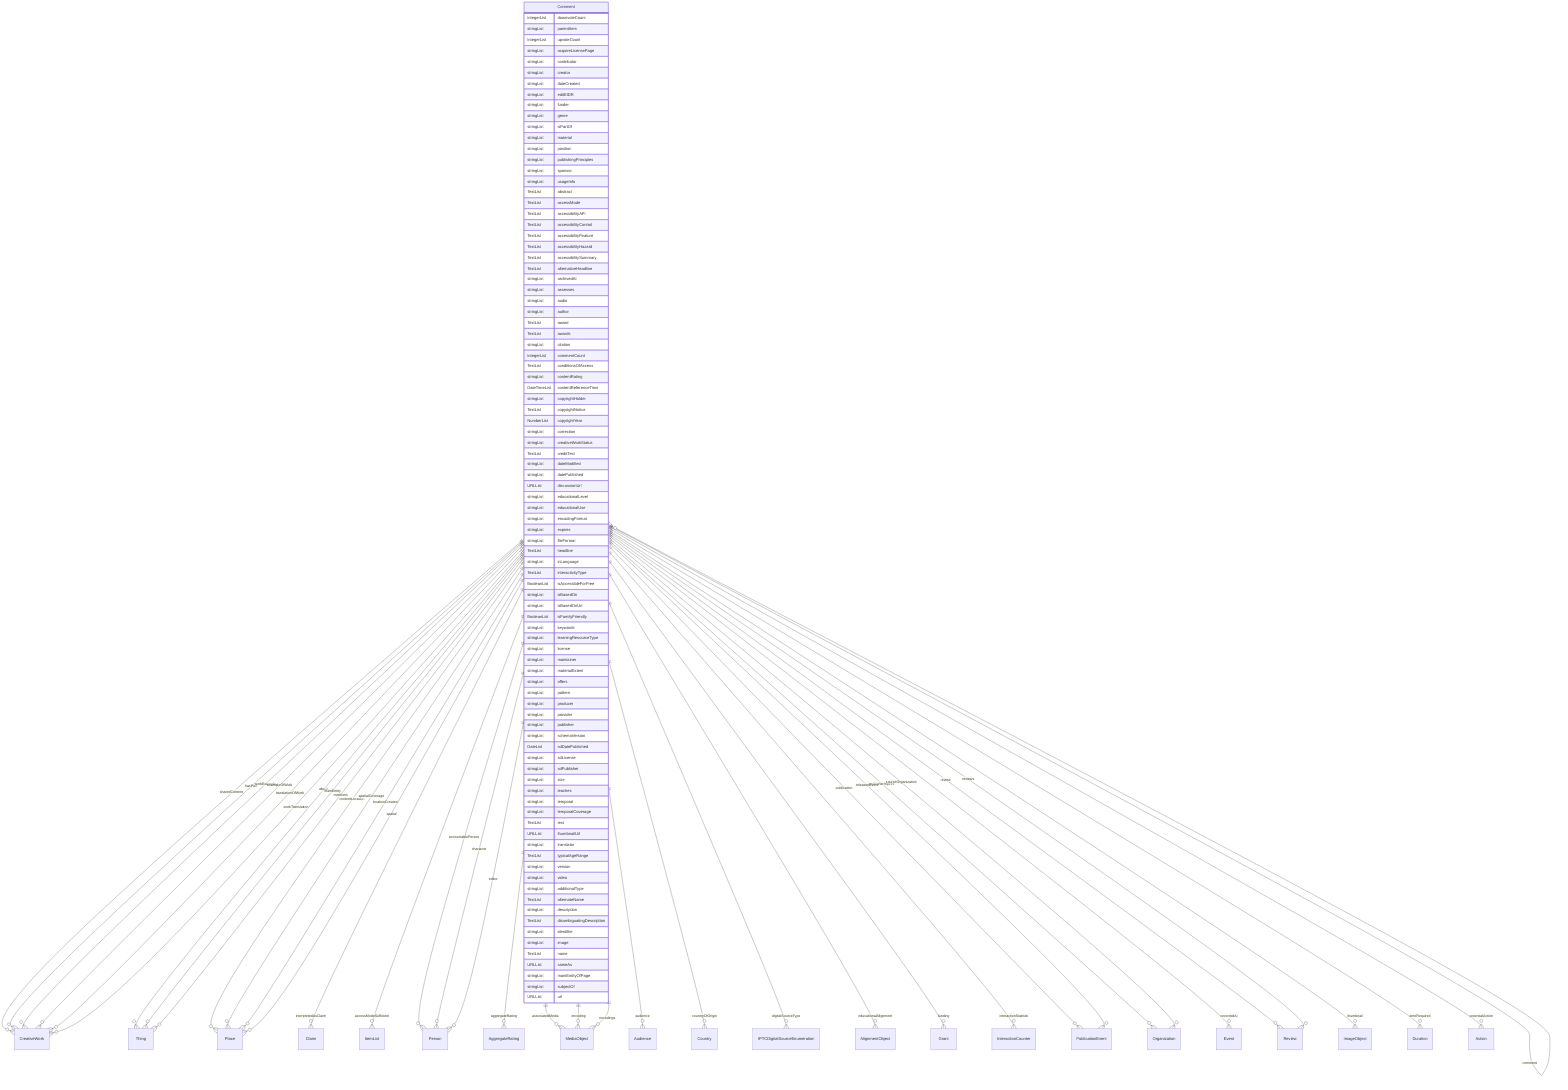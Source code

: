 erDiagram
Comment {
    IntegerList downvoteCount  
    stringList parentItem  
    IntegerList upvoteCount  
    stringList acquireLicensePage  
    stringList contributor  
    stringList creator  
    stringList dateCreated  
    stringList editEIDR  
    stringList funder  
    stringList genre  
    stringList isPartOf  
    stringList material  
    stringList position  
    stringList publishingPrinciples  
    stringList sponsor  
    stringList usageInfo  
    TextList abstract  
    TextList accessMode  
    TextList accessibilityAPI  
    TextList accessibilityControl  
    TextList accessibilityFeature  
    TextList accessibilityHazard  
    TextList accessibilitySummary  
    TextList alternativeHeadline  
    stringList archivedAt  
    stringList assesses  
    stringList audio  
    stringList author  
    TextList award  
    TextList awards  
    stringList citation  
    IntegerList commentCount  
    TextList conditionsOfAccess  
    stringList contentRating  
    DateTimeList contentReferenceTime  
    stringList copyrightHolder  
    TextList copyrightNotice  
    NumberList copyrightYear  
    stringList correction  
    stringList creativeWorkStatus  
    TextList creditText  
    stringList dateModified  
    stringList datePublished  
    URLList discussionUrl  
    stringList educationalLevel  
    stringList educationalUse  
    stringList encodingFormat  
    stringList expires  
    stringList fileFormat  
    TextList headline  
    stringList inLanguage  
    TextList interactivityType  
    BooleanList isAccessibleForFree  
    stringList isBasedOn  
    stringList isBasedOnUrl  
    BooleanList isFamilyFriendly  
    stringList keywords  
    stringList learningResourceType  
    stringList license  
    stringList maintainer  
    stringList materialExtent  
    stringList offers  
    stringList pattern  
    stringList producer  
    stringList provider  
    stringList publisher  
    stringList schemaVersion  
    DateList sdDatePublished  
    stringList sdLicense  
    stringList sdPublisher  
    stringList size  
    stringList teaches  
    stringList temporal  
    stringList temporalCoverage  
    TextList text  
    URLList thumbnailUrl  
    stringList translator  
    TextList typicalAgeRange  
    stringList version  
    stringList video  
    stringList additionalType  
    TextList alternateName  
    stringList description  
    TextList disambiguatingDescription  
    stringList identifier  
    stringList image  
    TextList name  
    URLList sameAs  
    stringList mainEntityOfPage  
    stringList subjectOf  
    URLList url  
}

Comment ||--}o CreativeWork : "sharedContent"
Comment ||--}o Thing : "about"
Comment ||--}o Place : "contentLocation"
Comment ||--}o CreativeWork : "hasPart"
Comment ||--}o Claim : "interpretedAsClaim"
Comment ||--}o Thing : "mainEntity"
Comment ||--}o Place : "spatialCoverage"
Comment ||--}o CreativeWork : "workExample"
Comment ||--}o ItemList : "accessModeSufficient"
Comment ||--}o Person : "accountablePerson"
Comment ||--}o AggregateRating : "aggregateRating"
Comment ||--}o MediaObject : "associatedMedia"
Comment ||--}o Audience : "audience"
Comment ||--}o Person : "character"
Comment ||--}o Comment : "comment"
Comment ||--}o Country : "countryOfOrigin"
Comment ||--}o IPTCDigitalSourceEnumeration : "digitalSourceType"
Comment ||--}o Person : "editor"
Comment ||--}o AlignmentObject : "educationalAlignment"
Comment ||--}o MediaObject : "encoding"
Comment ||--}o MediaObject : "encodings"
Comment ||--}o CreativeWork : "exampleOfWork"
Comment ||--}o Grant : "funding"
Comment ||--}o InteractionCounter : "interactionStatistic"
Comment ||--}o Place : "locationCreated"
Comment ||--}o Thing : "mentions"
Comment ||--}o PublicationEvent : "publication"
Comment ||--}o Organization : "publisherImprint"
Comment ||--}o Event : "recordedAt"
Comment ||--}o PublicationEvent : "releasedEvent"
Comment ||--}o Review : "review"
Comment ||--}o Review : "reviews"
Comment ||--}o Organization : "sourceOrganization"
Comment ||--}o Place : "spatial"
Comment ||--}o ImageObject : "thumbnail"
Comment ||--}o Duration : "timeRequired"
Comment ||--}o CreativeWork : "translationOfWork"
Comment ||--}o CreativeWork : "workTranslation"
Comment ||--}o Action : "potentialAction"